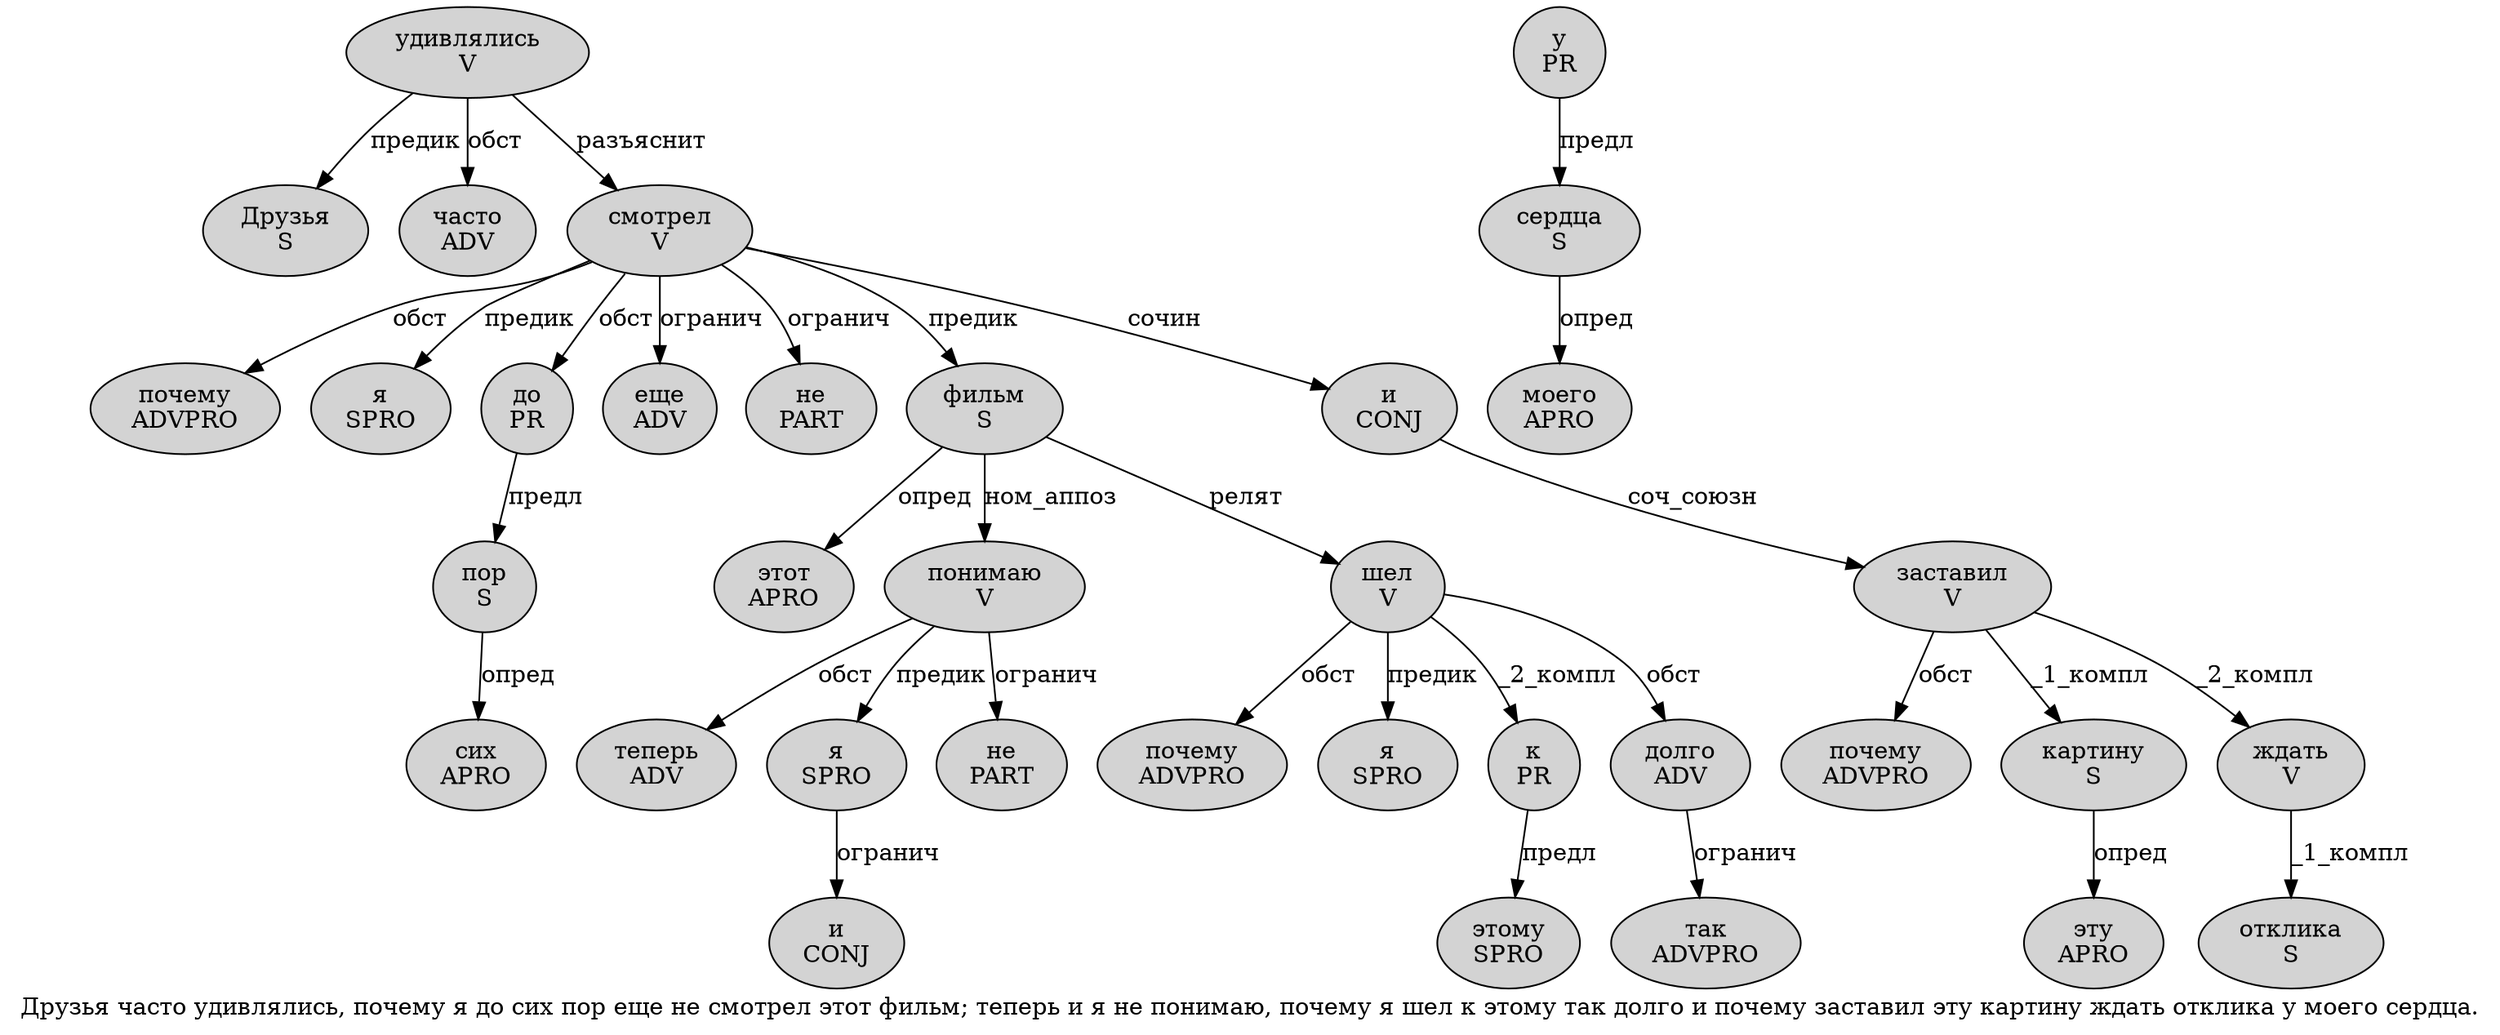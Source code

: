 digraph SENTENCE_1288 {
	graph [label="Друзья часто удивлялись, почему я до сих пор еще не смотрел этот фильм; теперь и я не понимаю, почему я шел к этому так долго и почему заставил эту картину ждать отклика у моего сердца."]
	node [style=filled]
		0 [label="Друзья
S" color="" fillcolor=lightgray penwidth=1 shape=ellipse]
		1 [label="часто
ADV" color="" fillcolor=lightgray penwidth=1 shape=ellipse]
		2 [label="удивлялись
V" color="" fillcolor=lightgray penwidth=1 shape=ellipse]
		4 [label="почему
ADVPRO" color="" fillcolor=lightgray penwidth=1 shape=ellipse]
		5 [label="я
SPRO" color="" fillcolor=lightgray penwidth=1 shape=ellipse]
		6 [label="до
PR" color="" fillcolor=lightgray penwidth=1 shape=ellipse]
		7 [label="сих
APRO" color="" fillcolor=lightgray penwidth=1 shape=ellipse]
		8 [label="пор
S" color="" fillcolor=lightgray penwidth=1 shape=ellipse]
		9 [label="еще
ADV" color="" fillcolor=lightgray penwidth=1 shape=ellipse]
		10 [label="не
PART" color="" fillcolor=lightgray penwidth=1 shape=ellipse]
		11 [label="смотрел
V" color="" fillcolor=lightgray penwidth=1 shape=ellipse]
		12 [label="этот
APRO" color="" fillcolor=lightgray penwidth=1 shape=ellipse]
		13 [label="фильм
S" color="" fillcolor=lightgray penwidth=1 shape=ellipse]
		15 [label="теперь
ADV" color="" fillcolor=lightgray penwidth=1 shape=ellipse]
		16 [label="и
CONJ" color="" fillcolor=lightgray penwidth=1 shape=ellipse]
		17 [label="я
SPRO" color="" fillcolor=lightgray penwidth=1 shape=ellipse]
		18 [label="не
PART" color="" fillcolor=lightgray penwidth=1 shape=ellipse]
		19 [label="понимаю
V" color="" fillcolor=lightgray penwidth=1 shape=ellipse]
		21 [label="почему
ADVPRO" color="" fillcolor=lightgray penwidth=1 shape=ellipse]
		22 [label="я
SPRO" color="" fillcolor=lightgray penwidth=1 shape=ellipse]
		23 [label="шел
V" color="" fillcolor=lightgray penwidth=1 shape=ellipse]
		24 [label="к
PR" color="" fillcolor=lightgray penwidth=1 shape=ellipse]
		25 [label="этому
SPRO" color="" fillcolor=lightgray penwidth=1 shape=ellipse]
		26 [label="так
ADVPRO" color="" fillcolor=lightgray penwidth=1 shape=ellipse]
		27 [label="долго
ADV" color="" fillcolor=lightgray penwidth=1 shape=ellipse]
		28 [label="и
CONJ" color="" fillcolor=lightgray penwidth=1 shape=ellipse]
		29 [label="почему
ADVPRO" color="" fillcolor=lightgray penwidth=1 shape=ellipse]
		30 [label="заставил
V" color="" fillcolor=lightgray penwidth=1 shape=ellipse]
		31 [label="эту
APRO" color="" fillcolor=lightgray penwidth=1 shape=ellipse]
		32 [label="картину
S" color="" fillcolor=lightgray penwidth=1 shape=ellipse]
		33 [label="ждать
V" color="" fillcolor=lightgray penwidth=1 shape=ellipse]
		34 [label="отклика
S" color="" fillcolor=lightgray penwidth=1 shape=ellipse]
		35 [label="у
PR" color="" fillcolor=lightgray penwidth=1 shape=ellipse]
		36 [label="моего
APRO" color="" fillcolor=lightgray penwidth=1 shape=ellipse]
		37 [label="сердца
S" color="" fillcolor=lightgray penwidth=1 shape=ellipse]
			6 -> 8 [label="предл"]
			35 -> 37 [label="предл"]
			33 -> 34 [label="_1_компл"]
			17 -> 16 [label="огранич"]
			37 -> 36 [label="опред"]
			32 -> 31 [label="опред"]
			2 -> 0 [label="предик"]
			2 -> 1 [label="обст"]
			2 -> 11 [label="разъяснит"]
			8 -> 7 [label="опред"]
			24 -> 25 [label="предл"]
			11 -> 4 [label="обст"]
			11 -> 5 [label="предик"]
			11 -> 6 [label="обст"]
			11 -> 9 [label="огранич"]
			11 -> 10 [label="огранич"]
			11 -> 13 [label="предик"]
			11 -> 28 [label="сочин"]
			13 -> 12 [label="опред"]
			13 -> 19 [label="ном_аппоз"]
			13 -> 23 [label="релят"]
			28 -> 30 [label="соч_союзн"]
			23 -> 21 [label="обст"]
			23 -> 22 [label="предик"]
			23 -> 24 [label="_2_компл"]
			23 -> 27 [label="обст"]
			27 -> 26 [label="огранич"]
			19 -> 15 [label="обст"]
			19 -> 17 [label="предик"]
			19 -> 18 [label="огранич"]
			30 -> 29 [label="обст"]
			30 -> 32 [label="_1_компл"]
			30 -> 33 [label="_2_компл"]
}